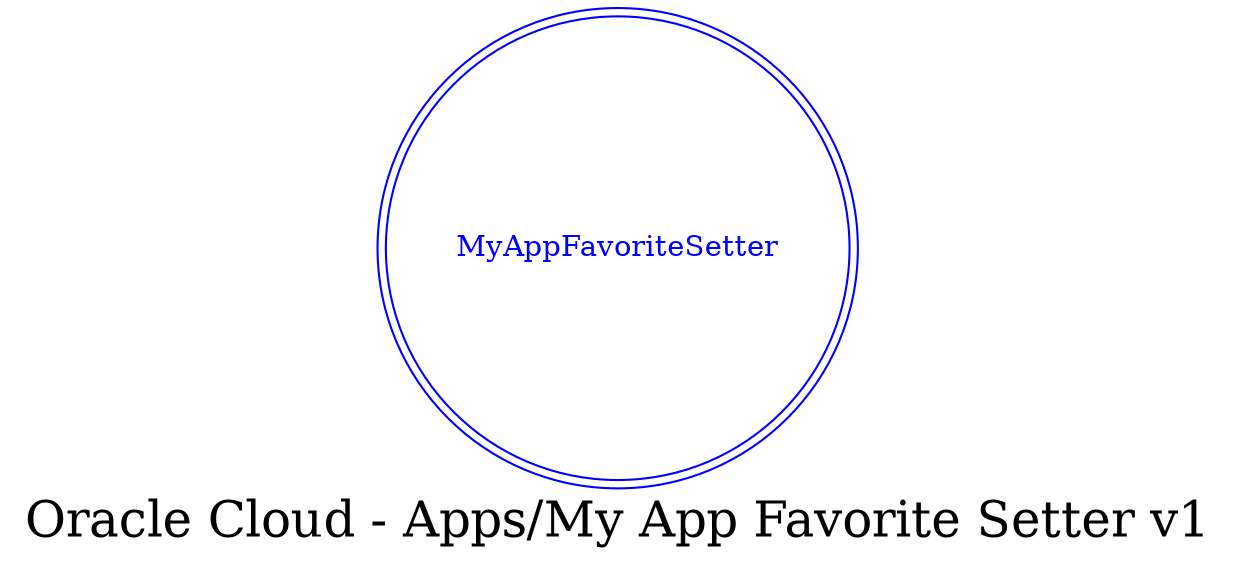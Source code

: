 digraph LexiconGraph {
graph[label="Oracle Cloud - Apps/My App Favorite Setter v1", fontsize=24]
splines=true
"MyAppFavoriteSetter" [color=blue, fontcolor=blue, shape=doublecircle]
}
